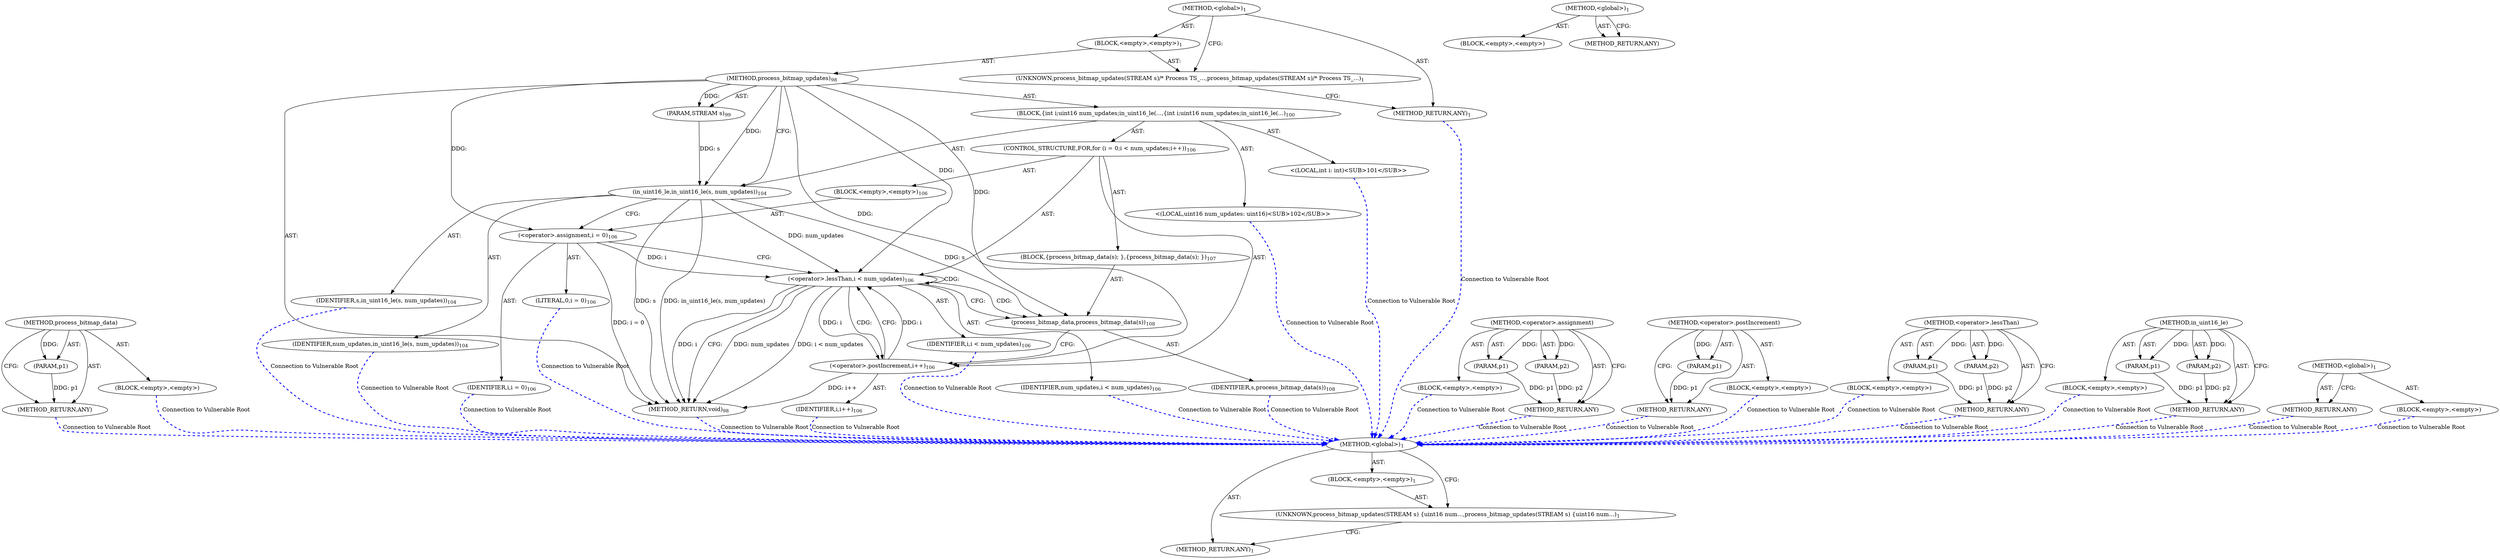digraph "&lt;global&gt;" {
vulnerable_6 [label=<(METHOD,&lt;global&gt;)<SUB>1</SUB>>];
vulnerable_7 [label=<(BLOCK,&lt;empty&gt;,&lt;empty&gt;)<SUB>1</SUB>>];
vulnerable_8 [label=<(UNKNOWN,process_bitmap_updates(STREAM s)
 {
	uint16 num...,process_bitmap_updates(STREAM s)
 {
	uint16 num...)<SUB>1</SUB>>];
vulnerable_9 [label=<(METHOD_RETURN,ANY)<SUB>1</SUB>>];
vulnerable_14 [label=<(METHOD,&lt;global&gt;)<SUB>1</SUB>>];
vulnerable_15 [label=<(BLOCK,&lt;empty&gt;,&lt;empty&gt;)>];
vulnerable_16 [label=<(METHOD_RETURN,ANY)>];
fixed_70 [label=<(METHOD,process_bitmap_data)>];
fixed_71 [label=<(PARAM,p1)>];
fixed_72 [label=<(BLOCK,&lt;empty&gt;,&lt;empty&gt;)>];
fixed_73 [label=<(METHOD_RETURN,ANY)>];
fixed_6 [label=<(METHOD,&lt;global&gt;)<SUB>1</SUB>>];
fixed_7 [label=<(BLOCK,&lt;empty&gt;,&lt;empty&gt;)<SUB>1</SUB>>];
fixed_8 [label=<(UNKNOWN,process_bitmap_updates(STREAM s)
/* Process TS_...,process_bitmap_updates(STREAM s)
/* Process TS_...)<SUB>1</SUB>>];
fixed_9 [label=<(METHOD,process_bitmap_updates)<SUB>98</SUB>>];
fixed_10 [label=<(PARAM,STREAM s)<SUB>99</SUB>>];
fixed_11 [label=<(BLOCK,{
	int i;
	uint16 num_updates;
	
	in_uint16_le(...,{
	int i;
	uint16 num_updates;
	
	in_uint16_le(...)<SUB>100</SUB>>];
fixed_12 [label="<(LOCAL,int i: int)<SUB>101</SUB>>"];
fixed_13 [label="<(LOCAL,uint16 num_updates: uint16)<SUB>102</SUB>>"];
fixed_14 [label=<(in_uint16_le,in_uint16_le(s, num_updates))<SUB>104</SUB>>];
fixed_15 [label=<(IDENTIFIER,s,in_uint16_le(s, num_updates))<SUB>104</SUB>>];
fixed_16 [label=<(IDENTIFIER,num_updates,in_uint16_le(s, num_updates))<SUB>104</SUB>>];
fixed_17 [label=<(CONTROL_STRUCTURE,FOR,for (i = 0;i &lt; num_updates;i++))<SUB>106</SUB>>];
fixed_18 [label=<(BLOCK,&lt;empty&gt;,&lt;empty&gt;)<SUB>106</SUB>>];
fixed_19 [label=<(&lt;operator&gt;.assignment,i = 0)<SUB>106</SUB>>];
fixed_20 [label=<(IDENTIFIER,i,i = 0)<SUB>106</SUB>>];
fixed_21 [label=<(LITERAL,0,i = 0)<SUB>106</SUB>>];
fixed_22 [label=<(&lt;operator&gt;.lessThan,i &lt; num_updates)<SUB>106</SUB>>];
fixed_23 [label=<(IDENTIFIER,i,i &lt; num_updates)<SUB>106</SUB>>];
fixed_24 [label=<(IDENTIFIER,num_updates,i &lt; num_updates)<SUB>106</SUB>>];
fixed_25 [label=<(&lt;operator&gt;.postIncrement,i++)<SUB>106</SUB>>];
fixed_26 [label=<(IDENTIFIER,i,i++)<SUB>106</SUB>>];
fixed_27 [label=<(BLOCK,{
		process_bitmap_data(s);
 	},{
		process_bitmap_data(s);
 	})<SUB>107</SUB>>];
fixed_28 [label=<(process_bitmap_data,process_bitmap_data(s))<SUB>108</SUB>>];
fixed_29 [label=<(IDENTIFIER,s,process_bitmap_data(s))<SUB>108</SUB>>];
fixed_30 [label=<(METHOD_RETURN,void)<SUB>98</SUB>>];
fixed_32 [label=<(METHOD_RETURN,ANY)<SUB>1</SUB>>];
fixed_56 [label=<(METHOD,&lt;operator&gt;.assignment)>];
fixed_57 [label=<(PARAM,p1)>];
fixed_58 [label=<(PARAM,p2)>];
fixed_59 [label=<(BLOCK,&lt;empty&gt;,&lt;empty&gt;)>];
fixed_60 [label=<(METHOD_RETURN,ANY)>];
fixed_66 [label=<(METHOD,&lt;operator&gt;.postIncrement)>];
fixed_67 [label=<(PARAM,p1)>];
fixed_68 [label=<(BLOCK,&lt;empty&gt;,&lt;empty&gt;)>];
fixed_69 [label=<(METHOD_RETURN,ANY)>];
fixed_61 [label=<(METHOD,&lt;operator&gt;.lessThan)>];
fixed_62 [label=<(PARAM,p1)>];
fixed_63 [label=<(PARAM,p2)>];
fixed_64 [label=<(BLOCK,&lt;empty&gt;,&lt;empty&gt;)>];
fixed_65 [label=<(METHOD_RETURN,ANY)>];
fixed_51 [label=<(METHOD,in_uint16_le)>];
fixed_52 [label=<(PARAM,p1)>];
fixed_53 [label=<(PARAM,p2)>];
fixed_54 [label=<(BLOCK,&lt;empty&gt;,&lt;empty&gt;)>];
fixed_55 [label=<(METHOD_RETURN,ANY)>];
fixed_45 [label=<(METHOD,&lt;global&gt;)<SUB>1</SUB>>];
fixed_46 [label=<(BLOCK,&lt;empty&gt;,&lt;empty&gt;)>];
fixed_47 [label=<(METHOD_RETURN,ANY)>];
vulnerable_6 -> vulnerable_7  [key=0, label="AST: "];
vulnerable_6 -> vulnerable_9  [key=0, label="AST: "];
vulnerable_6 -> vulnerable_8  [key=0, label="CFG: "];
vulnerable_7 -> vulnerable_8  [key=0, label="AST: "];
vulnerable_8 -> vulnerable_9  [key=0, label="CFG: "];
vulnerable_14 -> vulnerable_15  [key=0, label="AST: "];
vulnerable_14 -> vulnerable_16  [key=0, label="AST: "];
vulnerable_14 -> vulnerable_16  [key=1, label="CFG: "];
fixed_70 -> fixed_71  [key=0, label="AST: "];
fixed_70 -> fixed_71  [key=1, label="DDG: "];
fixed_70 -> fixed_72  [key=0, label="AST: "];
fixed_70 -> fixed_73  [key=0, label="AST: "];
fixed_70 -> fixed_73  [key=1, label="CFG: "];
fixed_71 -> fixed_73  [key=0, label="DDG: p1"];
fixed_72 -> vulnerable_6  [color=blue, key=0, label="Connection to Vulnerable Root", penwidth="2.0", style=dashed];
fixed_73 -> vulnerable_6  [color=blue, key=0, label="Connection to Vulnerable Root", penwidth="2.0", style=dashed];
fixed_6 -> fixed_7  [key=0, label="AST: "];
fixed_6 -> fixed_32  [key=0, label="AST: "];
fixed_6 -> fixed_8  [key=0, label="CFG: "];
fixed_7 -> fixed_8  [key=0, label="AST: "];
fixed_7 -> fixed_9  [key=0, label="AST: "];
fixed_8 -> fixed_32  [key=0, label="CFG: "];
fixed_9 -> fixed_10  [key=0, label="AST: "];
fixed_9 -> fixed_10  [key=1, label="DDG: "];
fixed_9 -> fixed_11  [key=0, label="AST: "];
fixed_9 -> fixed_30  [key=0, label="AST: "];
fixed_9 -> fixed_14  [key=0, label="CFG: "];
fixed_9 -> fixed_14  [key=1, label="DDG: "];
fixed_9 -> fixed_19  [key=0, label="DDG: "];
fixed_9 -> fixed_22  [key=0, label="DDG: "];
fixed_9 -> fixed_25  [key=0, label="DDG: "];
fixed_9 -> fixed_28  [key=0, label="DDG: "];
fixed_10 -> fixed_14  [key=0, label="DDG: s"];
fixed_11 -> fixed_12  [key=0, label="AST: "];
fixed_11 -> fixed_13  [key=0, label="AST: "];
fixed_11 -> fixed_14  [key=0, label="AST: "];
fixed_11 -> fixed_17  [key=0, label="AST: "];
fixed_12 -> vulnerable_6  [color=blue, key=0, label="Connection to Vulnerable Root", penwidth="2.0", style=dashed];
fixed_13 -> vulnerable_6  [color=blue, key=0, label="Connection to Vulnerable Root", penwidth="2.0", style=dashed];
fixed_14 -> fixed_15  [key=0, label="AST: "];
fixed_14 -> fixed_16  [key=0, label="AST: "];
fixed_14 -> fixed_19  [key=0, label="CFG: "];
fixed_14 -> fixed_30  [key=0, label="DDG: s"];
fixed_14 -> fixed_30  [key=1, label="DDG: in_uint16_le(s, num_updates)"];
fixed_14 -> fixed_22  [key=0, label="DDG: num_updates"];
fixed_14 -> fixed_28  [key=0, label="DDG: s"];
fixed_15 -> vulnerable_6  [color=blue, key=0, label="Connection to Vulnerable Root", penwidth="2.0", style=dashed];
fixed_16 -> vulnerable_6  [color=blue, key=0, label="Connection to Vulnerable Root", penwidth="2.0", style=dashed];
fixed_17 -> fixed_18  [key=0, label="AST: "];
fixed_17 -> fixed_22  [key=0, label="AST: "];
fixed_17 -> fixed_25  [key=0, label="AST: "];
fixed_17 -> fixed_27  [key=0, label="AST: "];
fixed_18 -> fixed_19  [key=0, label="AST: "];
fixed_19 -> fixed_20  [key=0, label="AST: "];
fixed_19 -> fixed_21  [key=0, label="AST: "];
fixed_19 -> fixed_22  [key=0, label="CFG: "];
fixed_19 -> fixed_22  [key=1, label="DDG: i"];
fixed_19 -> fixed_30  [key=0, label="DDG: i = 0"];
fixed_20 -> vulnerable_6  [color=blue, key=0, label="Connection to Vulnerable Root", penwidth="2.0", style=dashed];
fixed_21 -> vulnerable_6  [color=blue, key=0, label="Connection to Vulnerable Root", penwidth="2.0", style=dashed];
fixed_22 -> fixed_23  [key=0, label="AST: "];
fixed_22 -> fixed_24  [key=0, label="AST: "];
fixed_22 -> fixed_30  [key=0, label="CFG: "];
fixed_22 -> fixed_30  [key=1, label="DDG: i"];
fixed_22 -> fixed_30  [key=2, label="DDG: num_updates"];
fixed_22 -> fixed_30  [key=3, label="DDG: i &lt; num_updates"];
fixed_22 -> fixed_28  [key=0, label="CFG: "];
fixed_22 -> fixed_28  [key=1, label="CDG: "];
fixed_22 -> fixed_25  [key=0, label="DDG: i"];
fixed_22 -> fixed_25  [key=1, label="CDG: "];
fixed_22 -> fixed_22  [key=0, label="CDG: "];
fixed_23 -> vulnerable_6  [color=blue, key=0, label="Connection to Vulnerable Root", penwidth="2.0", style=dashed];
fixed_24 -> vulnerable_6  [color=blue, key=0, label="Connection to Vulnerable Root", penwidth="2.0", style=dashed];
fixed_25 -> fixed_26  [key=0, label="AST: "];
fixed_25 -> fixed_22  [key=0, label="CFG: "];
fixed_25 -> fixed_22  [key=1, label="DDG: i"];
fixed_25 -> fixed_30  [key=0, label="DDG: i++"];
fixed_26 -> vulnerable_6  [color=blue, key=0, label="Connection to Vulnerable Root", penwidth="2.0", style=dashed];
fixed_27 -> fixed_28  [key=0, label="AST: "];
fixed_28 -> fixed_29  [key=0, label="AST: "];
fixed_28 -> fixed_25  [key=0, label="CFG: "];
fixed_29 -> vulnerable_6  [color=blue, key=0, label="Connection to Vulnerable Root", penwidth="2.0", style=dashed];
fixed_30 -> vulnerable_6  [color=blue, key=0, label="Connection to Vulnerable Root", penwidth="2.0", style=dashed];
fixed_32 -> vulnerable_6  [color=blue, key=0, label="Connection to Vulnerable Root", penwidth="2.0", style=dashed];
fixed_56 -> fixed_57  [key=0, label="AST: "];
fixed_56 -> fixed_57  [key=1, label="DDG: "];
fixed_56 -> fixed_59  [key=0, label="AST: "];
fixed_56 -> fixed_58  [key=0, label="AST: "];
fixed_56 -> fixed_58  [key=1, label="DDG: "];
fixed_56 -> fixed_60  [key=0, label="AST: "];
fixed_56 -> fixed_60  [key=1, label="CFG: "];
fixed_57 -> fixed_60  [key=0, label="DDG: p1"];
fixed_58 -> fixed_60  [key=0, label="DDG: p2"];
fixed_59 -> vulnerable_6  [color=blue, key=0, label="Connection to Vulnerable Root", penwidth="2.0", style=dashed];
fixed_60 -> vulnerable_6  [color=blue, key=0, label="Connection to Vulnerable Root", penwidth="2.0", style=dashed];
fixed_66 -> fixed_67  [key=0, label="AST: "];
fixed_66 -> fixed_67  [key=1, label="DDG: "];
fixed_66 -> fixed_68  [key=0, label="AST: "];
fixed_66 -> fixed_69  [key=0, label="AST: "];
fixed_66 -> fixed_69  [key=1, label="CFG: "];
fixed_67 -> fixed_69  [key=0, label="DDG: p1"];
fixed_68 -> vulnerable_6  [color=blue, key=0, label="Connection to Vulnerable Root", penwidth="2.0", style=dashed];
fixed_69 -> vulnerable_6  [color=blue, key=0, label="Connection to Vulnerable Root", penwidth="2.0", style=dashed];
fixed_61 -> fixed_62  [key=0, label="AST: "];
fixed_61 -> fixed_62  [key=1, label="DDG: "];
fixed_61 -> fixed_64  [key=0, label="AST: "];
fixed_61 -> fixed_63  [key=0, label="AST: "];
fixed_61 -> fixed_63  [key=1, label="DDG: "];
fixed_61 -> fixed_65  [key=0, label="AST: "];
fixed_61 -> fixed_65  [key=1, label="CFG: "];
fixed_62 -> fixed_65  [key=0, label="DDG: p1"];
fixed_63 -> fixed_65  [key=0, label="DDG: p2"];
fixed_64 -> vulnerable_6  [color=blue, key=0, label="Connection to Vulnerable Root", penwidth="2.0", style=dashed];
fixed_65 -> vulnerable_6  [color=blue, key=0, label="Connection to Vulnerable Root", penwidth="2.0", style=dashed];
fixed_51 -> fixed_52  [key=0, label="AST: "];
fixed_51 -> fixed_52  [key=1, label="DDG: "];
fixed_51 -> fixed_54  [key=0, label="AST: "];
fixed_51 -> fixed_53  [key=0, label="AST: "];
fixed_51 -> fixed_53  [key=1, label="DDG: "];
fixed_51 -> fixed_55  [key=0, label="AST: "];
fixed_51 -> fixed_55  [key=1, label="CFG: "];
fixed_52 -> fixed_55  [key=0, label="DDG: p1"];
fixed_53 -> fixed_55  [key=0, label="DDG: p2"];
fixed_54 -> vulnerable_6  [color=blue, key=0, label="Connection to Vulnerable Root", penwidth="2.0", style=dashed];
fixed_55 -> vulnerable_6  [color=blue, key=0, label="Connection to Vulnerable Root", penwidth="2.0", style=dashed];
fixed_45 -> fixed_46  [key=0, label="AST: "];
fixed_45 -> fixed_47  [key=0, label="AST: "];
fixed_45 -> fixed_47  [key=1, label="CFG: "];
fixed_46 -> vulnerable_6  [color=blue, key=0, label="Connection to Vulnerable Root", penwidth="2.0", style=dashed];
fixed_47 -> vulnerable_6  [color=blue, key=0, label="Connection to Vulnerable Root", penwidth="2.0", style=dashed];
}

